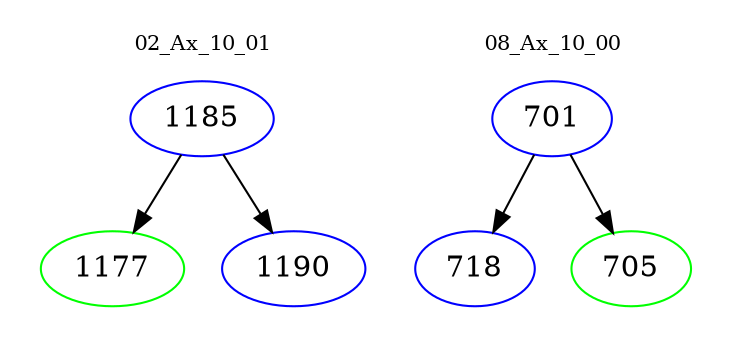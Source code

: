 digraph{
subgraph cluster_0 {
color = white
label = "02_Ax_10_01";
fontsize=10;
T0_1185 [label="1185", color="blue"]
T0_1185 -> T0_1177 [color="black"]
T0_1177 [label="1177", color="green"]
T0_1185 -> T0_1190 [color="black"]
T0_1190 [label="1190", color="blue"]
}
subgraph cluster_1 {
color = white
label = "08_Ax_10_00";
fontsize=10;
T1_701 [label="701", color="blue"]
T1_701 -> T1_718 [color="black"]
T1_718 [label="718", color="blue"]
T1_701 -> T1_705 [color="black"]
T1_705 [label="705", color="green"]
}
}
